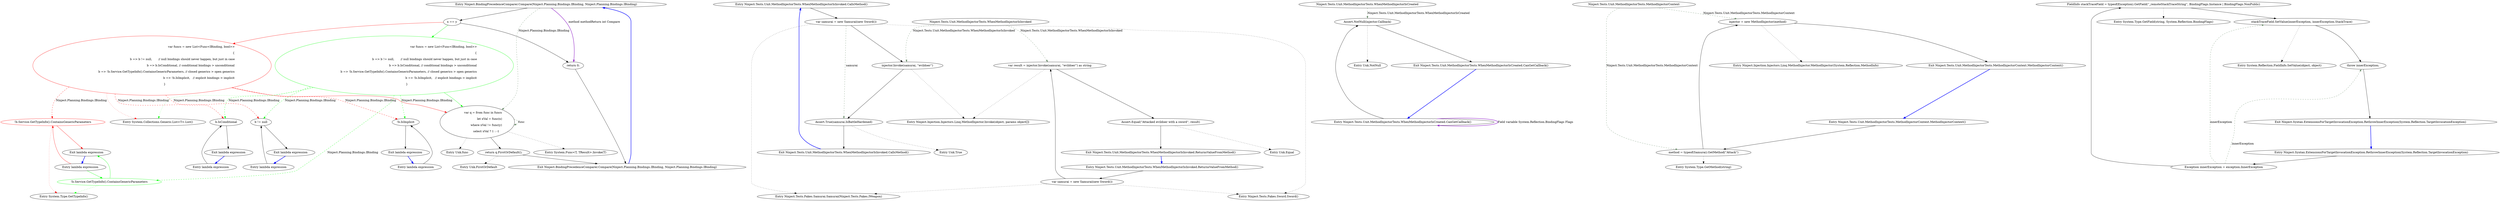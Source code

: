 digraph  {
n0 [label="Entry Ninject.BindingPrecedenceComparer.Compare(Ninject.Planning.Bindings.IBinding, Ninject.Planning.Bindings.IBinding)", span="23-23", cluster="Ninject.BindingPrecedenceComparer.Compare(Ninject.Planning.Bindings.IBinding, Ninject.Planning.Bindings.IBinding)"];
n1 [label="x == y", span="25-25", cluster="Ninject.BindingPrecedenceComparer.Compare(Ninject.Planning.Bindings.IBinding, Ninject.Planning.Bindings.IBinding)"];
n4 [label="var q = from func in funcs\r\n                    let xVal = func(x)\r\n                    where xVal != func(y)\r\n                    select xVal ? 1 : -1", span="39-42", cluster="Ninject.BindingPrecedenceComparer.Compare(Ninject.Planning.Bindings.IBinding, Ninject.Planning.Bindings.IBinding)"];
n2 [label="return 0;", span="27-27", cluster="Ninject.BindingPrecedenceComparer.Compare(Ninject.Planning.Bindings.IBinding, Ninject.Planning.Bindings.IBinding)"];
n3 [label="var funcs = new List<Func<IBinding, bool>>\r\n                            {\r\n                                b => b != null,       // null bindings should never happen, but just in case\r\n                                b => b.IsConditional, // conditional bindings > unconditional\r\n                                b => !b.Service.GetTypeInfo().ContainsGenericParameters, // closed generics > open generics\r\n                                b => !b.IsImplicit,   // explicit bindings > implicit\r\n                            }", span="31-37", cluster="Ninject.BindingPrecedenceComparer.Compare(Ninject.Planning.Bindings.IBinding, Ninject.Planning.Bindings.IBinding)", color=red, community=0];
n7 [label="Entry System.Collections.Generic.List<T>.List()", span="0-0", cluster="System.Collections.Generic.List<T>.List()"];
n12 [label="b != null", span="33-33", cluster="lambda expression"];
n15 [label="b.IsConditional", span="34-34", cluster="lambda expression"];
n18 [label="!b.Service.GetTypeInfo().ContainsGenericParameters", span="35-35", cluster="lambda expression", color=red, community=0];
n22 [label="!b.IsImplicit", span="36-36", cluster="lambda expression"];
n5 [label="return q.FirstOrDefault();", span="46-46", cluster="Ninject.BindingPrecedenceComparer.Compare(Ninject.Planning.Bindings.IBinding, Ninject.Planning.Bindings.IBinding)"];
n8 [label="Entry System.Func<T, TResult>.Invoke(T)", span="0-0", cluster="System.Func<T, TResult>.Invoke(T)"];
n9 [label="Entry Unk.func", span="", cluster="Unk.func"];
n6 [label="Exit Ninject.BindingPrecedenceComparer.Compare(Ninject.Planning.Bindings.IBinding, Ninject.Planning.Bindings.IBinding)", span="23-23", cluster="Ninject.BindingPrecedenceComparer.Compare(Ninject.Planning.Bindings.IBinding, Ninject.Planning.Bindings.IBinding)"];
n10 [label="Entry Unk.FirstOrDefault", span="", cluster="Unk.FirstOrDefault"];
n11 [label="Entry lambda expression", span="33-33", cluster="lambda expression"];
n13 [label="Exit lambda expression", span="33-33", cluster="lambda expression"];
n14 [label="Entry lambda expression", span="34-34", cluster="lambda expression"];
n16 [label="Exit lambda expression", span="34-34", cluster="lambda expression"];
n17 [label="Entry lambda expression", span="35-35", cluster="lambda expression"];
n19 [label="Exit lambda expression", span="35-35", cluster="lambda expression"];
n20 [label="Entry System.Type.GetTypeInfo()", span="0-0", cluster="System.Type.GetTypeInfo()"];
n21 [label="Entry lambda expression", span="36-36", cluster="lambda expression"];
n23 [label="Exit lambda expression", span="36-36", cluster="lambda expression"];
d3 [label="var funcs = new List<Func<IBinding, bool>>\r\n                            {\r\n                                b => b != null,       // null bindings should never happen, but just in case\r\n                                b => b.IsConditional, // conditional bindings > unconditional\r\n                                b => !b.Service.GetTypeInfo().ContainsGenericParameters, // closed generics > open generics\r\n                                b => !b.IsImplicit,   // explicit bindings > implicit\r\n                            }", span="31-37", cluster="Ninject.BindingPrecedenceComparer.Compare(Ninject.Planning.Bindings.IBinding, Ninject.Planning.Bindings.IBinding)", color=green, community=0];
d18 [label="!b.Service.GetTypeInfo().ContainsGenericParameters", span="35-35", cluster="lambda expression", color=green, community=0];
m0_10 [label="Entry Ninject.Tests.Unit.MethodInjectorTests.WhenMethodInjectorIsInvoked.CallsMethod()", span="32-32", cluster="Ninject.Tests.Unit.MethodInjectorTests.WhenMethodInjectorIsInvoked.CallsMethod()", file="ExtensionsForMemberInfo.cs"];
m0_11 [label="var samurai = new Samurai(new Sword())", span="34-34", cluster="Ninject.Tests.Unit.MethodInjectorTests.WhenMethodInjectorIsInvoked.CallsMethod()", file="ExtensionsForMemberInfo.cs"];
m0_12 [label="injector.Invoke(samurai, ''evildoer'')", span="35-35", cluster="Ninject.Tests.Unit.MethodInjectorTests.WhenMethodInjectorIsInvoked.CallsMethod()", file="ExtensionsForMemberInfo.cs"];
m0_13 [label="Assert.True(samurai.IsBattleHardened)", span="36-36", cluster="Ninject.Tests.Unit.MethodInjectorTests.WhenMethodInjectorIsInvoked.CallsMethod()", file="ExtensionsForMemberInfo.cs"];
m0_14 [label="Exit Ninject.Tests.Unit.MethodInjectorTests.WhenMethodInjectorIsInvoked.CallsMethod()", span="32-32", cluster="Ninject.Tests.Unit.MethodInjectorTests.WhenMethodInjectorIsInvoked.CallsMethod()", file="ExtensionsForMemberInfo.cs"];
m0_9 [label="Entry Unk.NotNull", span="", cluster="Unk.NotNull", file="ExtensionsForMemberInfo.cs"];
m0_5 [label="Entry Ninject.Injection.Injectors.Linq.MethodInjector.MethodInjector(System.Reflection.MethodInfo)", span="7-7", cluster="Ninject.Injection.Injectors.Linq.MethodInjector.MethodInjector(System.Reflection.MethodInfo)", file="ExtensionsForMemberInfo.cs"];
m0_15 [label="Entry Ninject.Tests.Fakes.Samurai.Samurai(Ninject.Tests.Fakes.IWeapon)", span="23-23", cluster="Ninject.Tests.Fakes.Samurai.Samurai(Ninject.Tests.Fakes.IWeapon)", file="ExtensionsForMemberInfo.cs"];
m0_18 [label="Entry Unk.True", span="", cluster="Unk.True", file="ExtensionsForMemberInfo.cs"];
m0_24 [label="Entry Unk.Equal", span="", cluster="Unk.Equal", file="ExtensionsForMemberInfo.cs"];
m0_6 [label="Entry Ninject.Tests.Unit.MethodInjectorTests.WhenMethodInjectorIsCreated.CanGetCallback()", span="23-23", cluster="Ninject.Tests.Unit.MethodInjectorTests.WhenMethodInjectorIsCreated.CanGetCallback()", file="ExtensionsForMemberInfo.cs"];
m0_7 [label="Assert.NotNull(injector.Callback)", span="25-25", cluster="Ninject.Tests.Unit.MethodInjectorTests.WhenMethodInjectorIsCreated.CanGetCallback()", file="ExtensionsForMemberInfo.cs"];
m0_8 [label="Exit Ninject.Tests.Unit.MethodInjectorTests.WhenMethodInjectorIsCreated.CanGetCallback()", span="23-23", cluster="Ninject.Tests.Unit.MethodInjectorTests.WhenMethodInjectorIsCreated.CanGetCallback()", file="ExtensionsForMemberInfo.cs"];
m0_16 [label="Entry Ninject.Tests.Fakes.Sword.Sword()", span="4-4", cluster="Ninject.Tests.Fakes.Sword.Sword()", file="ExtensionsForMemberInfo.cs"];
m0_17 [label="Entry Ninject.Injection.Injectors.Linq.MethodInjector.Invoke(object, params object[])", span="9-9", cluster="Ninject.Injection.Injectors.Linq.MethodInjector.Invoke(object, params object[])", file="ExtensionsForMemberInfo.cs"];
m0_0 [label="Entry Ninject.Tests.Unit.MethodInjectorTests.MethodInjectorContext.MethodInjectorContext()", span="13-13", cluster="Ninject.Tests.Unit.MethodInjectorTests.MethodInjectorContext.MethodInjectorContext()", file="ExtensionsForMemberInfo.cs"];
m0_1 [label="method = typeof(Samurai).GetMethod(''Attack'')", span="15-15", cluster="Ninject.Tests.Unit.MethodInjectorTests.MethodInjectorContext.MethodInjectorContext()", file="ExtensionsForMemberInfo.cs"];
m0_2 [label="injector = new MethodInjector(method)", span="16-16", cluster="Ninject.Tests.Unit.MethodInjectorTests.MethodInjectorContext.MethodInjectorContext()", file="ExtensionsForMemberInfo.cs"];
m0_3 [label="Exit Ninject.Tests.Unit.MethodInjectorTests.MethodInjectorContext.MethodInjectorContext()", span="13-13", cluster="Ninject.Tests.Unit.MethodInjectorTests.MethodInjectorContext.MethodInjectorContext()", file="ExtensionsForMemberInfo.cs"];
m0_4 [label="Entry System.Type.GetMethod(string)", span="0-0", cluster="System.Type.GetMethod(string)", file="ExtensionsForMemberInfo.cs"];
m0_19 [label="Entry Ninject.Tests.Unit.MethodInjectorTests.WhenMethodInjectorIsInvoked.ReturnsValueFromMethod()", span="40-40", cluster="Ninject.Tests.Unit.MethodInjectorTests.WhenMethodInjectorIsInvoked.ReturnsValueFromMethod()", file="ExtensionsForMemberInfo.cs"];
m0_20 [label="var samurai = new Samurai(new Sword())", span="42-42", cluster="Ninject.Tests.Unit.MethodInjectorTests.WhenMethodInjectorIsInvoked.ReturnsValueFromMethod()", file="ExtensionsForMemberInfo.cs"];
m0_21 [label="var result = injector.Invoke(samurai, ''evildoer'') as string", span="43-43", cluster="Ninject.Tests.Unit.MethodInjectorTests.WhenMethodInjectorIsInvoked.ReturnsValueFromMethod()", file="ExtensionsForMemberInfo.cs"];
m0_22 [label="Assert.Equal(''Attacked evildoer with a sword'', result)", span="44-44", cluster="Ninject.Tests.Unit.MethodInjectorTests.WhenMethodInjectorIsInvoked.ReturnsValueFromMethod()", file="ExtensionsForMemberInfo.cs"];
m0_23 [label="Exit Ninject.Tests.Unit.MethodInjectorTests.WhenMethodInjectorIsInvoked.ReturnsValueFromMethod()", span="40-40", cluster="Ninject.Tests.Unit.MethodInjectorTests.WhenMethodInjectorIsInvoked.ReturnsValueFromMethod()", file="ExtensionsForMemberInfo.cs"];
m0_25 [label="Ninject.Tests.Unit.MethodInjectorTests.MethodInjectorContext", span="", file="ExtensionsForMemberInfo.cs"];
m0_26 [label="Ninject.Tests.Unit.MethodInjectorTests.WhenMethodInjectorIsCreated", span="", file="ExtensionsForMemberInfo.cs"];
m0_27 [label="Ninject.Tests.Unit.MethodInjectorTests.WhenMethodInjectorIsInvoked", span="", file="ExtensionsForMemberInfo.cs"];
m1_6 [label="Entry System.Type.GetField(string, System.Reflection.BindingFlags)", span="0-0", cluster="System.Type.GetField(string, System.Reflection.BindingFlags)", file="KernelBase.cs"];
m1_7 [label="Entry System.Reflection.FieldInfo.SetValue(object, object)", span="0-0", cluster="System.Reflection.FieldInfo.SetValue(object, object)", file="KernelBase.cs"];
m1_0 [label="Entry Ninject.Syntax.ExtensionsForTargetInvocationException.RethrowInnerException(System.Reflection.TargetInvocationException)", span="7-7", cluster="Ninject.Syntax.ExtensionsForTargetInvocationException.RethrowInnerException(System.Reflection.TargetInvocationException)", file="KernelBase.cs"];
m1_1 [label="Exception innerException = exception.InnerException", span="9-9", cluster="Ninject.Syntax.ExtensionsForTargetInvocationException.RethrowInnerException(System.Reflection.TargetInvocationException)", file="KernelBase.cs"];
m1_2 [label="FieldInfo stackTraceField = typeof(Exception).GetField(''_remoteStackTraceString'', BindingFlags.Instance | BindingFlags.NonPublic)", span="11-11", cluster="Ninject.Syntax.ExtensionsForTargetInvocationException.RethrowInnerException(System.Reflection.TargetInvocationException)", file="KernelBase.cs"];
m1_3 [label="stackTraceField.SetValue(innerException, innerException.StackTrace)", span="12-12", cluster="Ninject.Syntax.ExtensionsForTargetInvocationException.RethrowInnerException(System.Reflection.TargetInvocationException)", file="KernelBase.cs"];
m1_4 [label="throw innerException;", span="14-14", cluster="Ninject.Syntax.ExtensionsForTargetInvocationException.RethrowInnerException(System.Reflection.TargetInvocationException)", file="KernelBase.cs"];
m1_5 [label="Exit Ninject.Syntax.ExtensionsForTargetInvocationException.RethrowInnerException(System.Reflection.TargetInvocationException)", span="7-7", cluster="Ninject.Syntax.ExtensionsForTargetInvocationException.RethrowInnerException(System.Reflection.TargetInvocationException)", file="KernelBase.cs"];
n0 -> n1  [key=0, style=solid];
n0 -> n4  [key=1, style=dashed, color=darkseagreen4, label="Ninject.Planning.Bindings.IBinding"];
n0 -> n2  [key=3, color=darkorchid, style=bold, label="method methodReturn int Compare"];
n1 -> n2  [key=0, style=solid];
n1 -> n3  [key=0, style=solid, color=red];
n1 -> d3  [key=0, style=solid, color=green];
n4 -> n5  [key=0, style=solid];
n4 -> n8  [key=2, style=dotted];
n4 -> n9  [key=2, style=dotted];
n4 -> n4  [key=1, style=dashed, color=darkseagreen4, label=func];
n2 -> n6  [key=0, style=solid];
n3 -> n4  [key=0, style=solid, color=red];
n3 -> n7  [key=2, style=dotted, color=red];
n3 -> n12  [key=1, style=dashed, color=red, label="Ninject.Planning.Bindings.IBinding"];
n3 -> n15  [key=1, style=dashed, color=red, label="Ninject.Planning.Bindings.IBinding"];
n3 -> n18  [key=1, style=dashed, color=red, label="Ninject.Planning.Bindings.IBinding"];
n3 -> n22  [key=1, style=dashed, color=red, label="Ninject.Planning.Bindings.IBinding"];
n12 -> n13  [key=0, style=solid];
n15 -> n16  [key=0, style=solid];
n18 -> n19  [key=0, style=solid, color=red];
n18 -> n20  [key=2, style=dotted, color=red];
n22 -> n23  [key=0, style=solid];
n5 -> n6  [key=0, style=solid];
n5 -> n10  [key=2, style=dotted];
n6 -> n0  [key=0, style=bold, color=blue];
n11 -> n12  [key=0, style=solid];
n13 -> n11  [key=0, style=bold, color=blue];
n14 -> n15  [key=0, style=solid];
n16 -> n14  [key=0, style=bold, color=blue];
n17 -> n18  [key=0, style=solid, color=red];
n17 -> d18  [key=0, style=solid, color=green];
n19 -> n17  [key=0, style=bold, color=blue];
n21 -> n22  [key=0, style=solid];
n23 -> n21  [key=0, style=bold, color=blue];
d3 -> n4  [key=0, style=solid, color=green];
d3 -> n7  [key=2, style=dotted, color=green];
d3 -> n12  [key=1, style=dashed, color=green, label="Ninject.Planning.Bindings.IBinding"];
d3 -> n15  [key=1, style=dashed, color=green, label="Ninject.Planning.Bindings.IBinding"];
d3 -> d18  [key=1, style=dashed, color=green, label="Ninject.Planning.Bindings.IBinding"];
d3 -> n22  [key=1, style=dashed, color=green, label="Ninject.Planning.Bindings.IBinding"];
d18 -> n19  [key=0, style=solid, color=green];
d18 -> n20  [key=2, style=dotted, color=green];
m0_10 -> m0_11  [key=0, style=solid];
m0_11 -> m0_12  [key=0, style=solid];
m0_11 -> m0_15  [key=2, style=dotted];
m0_11 -> m0_16  [key=2, style=dotted];
m0_11 -> m0_13  [key=1, style=dashed, color=darkseagreen4, label=samurai];
m0_12 -> m0_13  [key=0, style=solid];
m0_12 -> m0_17  [key=2, style=dotted];
m0_13 -> m0_14  [key=0, style=solid];
m0_13 -> m0_18  [key=2, style=dotted];
m0_14 -> m0_10  [key=0, style=bold, color=blue];
m0_6 -> m0_7  [key=0, style=solid];
m0_6 -> m0_6  [key=3, color=darkorchid, style=bold, label="Field variable System.Reflection.BindingFlags Flags"];
m0_7 -> m0_8  [key=0, style=solid];
m0_7 -> m0_9  [key=2, style=dotted];
m0_8 -> m0_6  [key=0, style=bold, color=blue];
m0_0 -> m0_1  [key=0, style=solid];
m0_1 -> m0_2  [key=0, style=solid];
m0_1 -> m0_4  [key=2, style=dotted];
m0_2 -> m0_3  [key=0, style=solid];
m0_2 -> m0_5  [key=2, style=dotted];
m0_3 -> m0_0  [key=0, style=bold, color=blue];
m0_19 -> m0_20  [key=0, style=solid];
m0_20 -> m0_21  [key=0, style=solid];
m0_20 -> m0_15  [key=2, style=dotted];
m0_20 -> m0_16  [key=2, style=dotted];
m0_21 -> m0_22  [key=0, style=solid];
m0_21 -> m0_17  [key=2, style=dotted];
m0_22 -> m0_23  [key=0, style=solid];
m0_22 -> m0_24  [key=2, style=dotted];
m0_23 -> m0_19  [key=0, style=bold, color=blue];
m0_25 -> m0_1  [key=1, style=dashed, color=darkseagreen4, label="Ninject.Tests.Unit.MethodInjectorTests.MethodInjectorContext"];
m0_25 -> m0_2  [key=1, style=dashed, color=darkseagreen4, label="Ninject.Tests.Unit.MethodInjectorTests.MethodInjectorContext"];
m0_26 -> m0_7  [key=1, style=dashed, color=darkseagreen4, label="Ninject.Tests.Unit.MethodInjectorTests.WhenMethodInjectorIsCreated"];
m0_27 -> m0_12  [key=1, style=dashed, color=darkseagreen4, label="Ninject.Tests.Unit.MethodInjectorTests.WhenMethodInjectorIsInvoked"];
m0_27 -> m0_21  [key=1, style=dashed, color=darkseagreen4, label="Ninject.Tests.Unit.MethodInjectorTests.WhenMethodInjectorIsInvoked"];
m1_0 -> m1_1  [key=0, style=solid];
m1_1 -> m1_2  [key=0, style=solid];
m1_1 -> m1_3  [key=1, style=dashed, color=darkseagreen4, label=innerException];
m1_1 -> m1_4  [key=1, style=dashed, color=darkseagreen4, label=innerException];
m1_2 -> m1_3  [key=0, style=solid];
m1_2 -> m1_6  [key=2, style=dotted];
m1_3 -> m1_4  [key=0, style=solid];
m1_3 -> m1_7  [key=2, style=dotted];
m1_4 -> m1_5  [key=0, style=solid];
m1_5 -> m1_0  [key=0, style=bold, color=blue];
}
